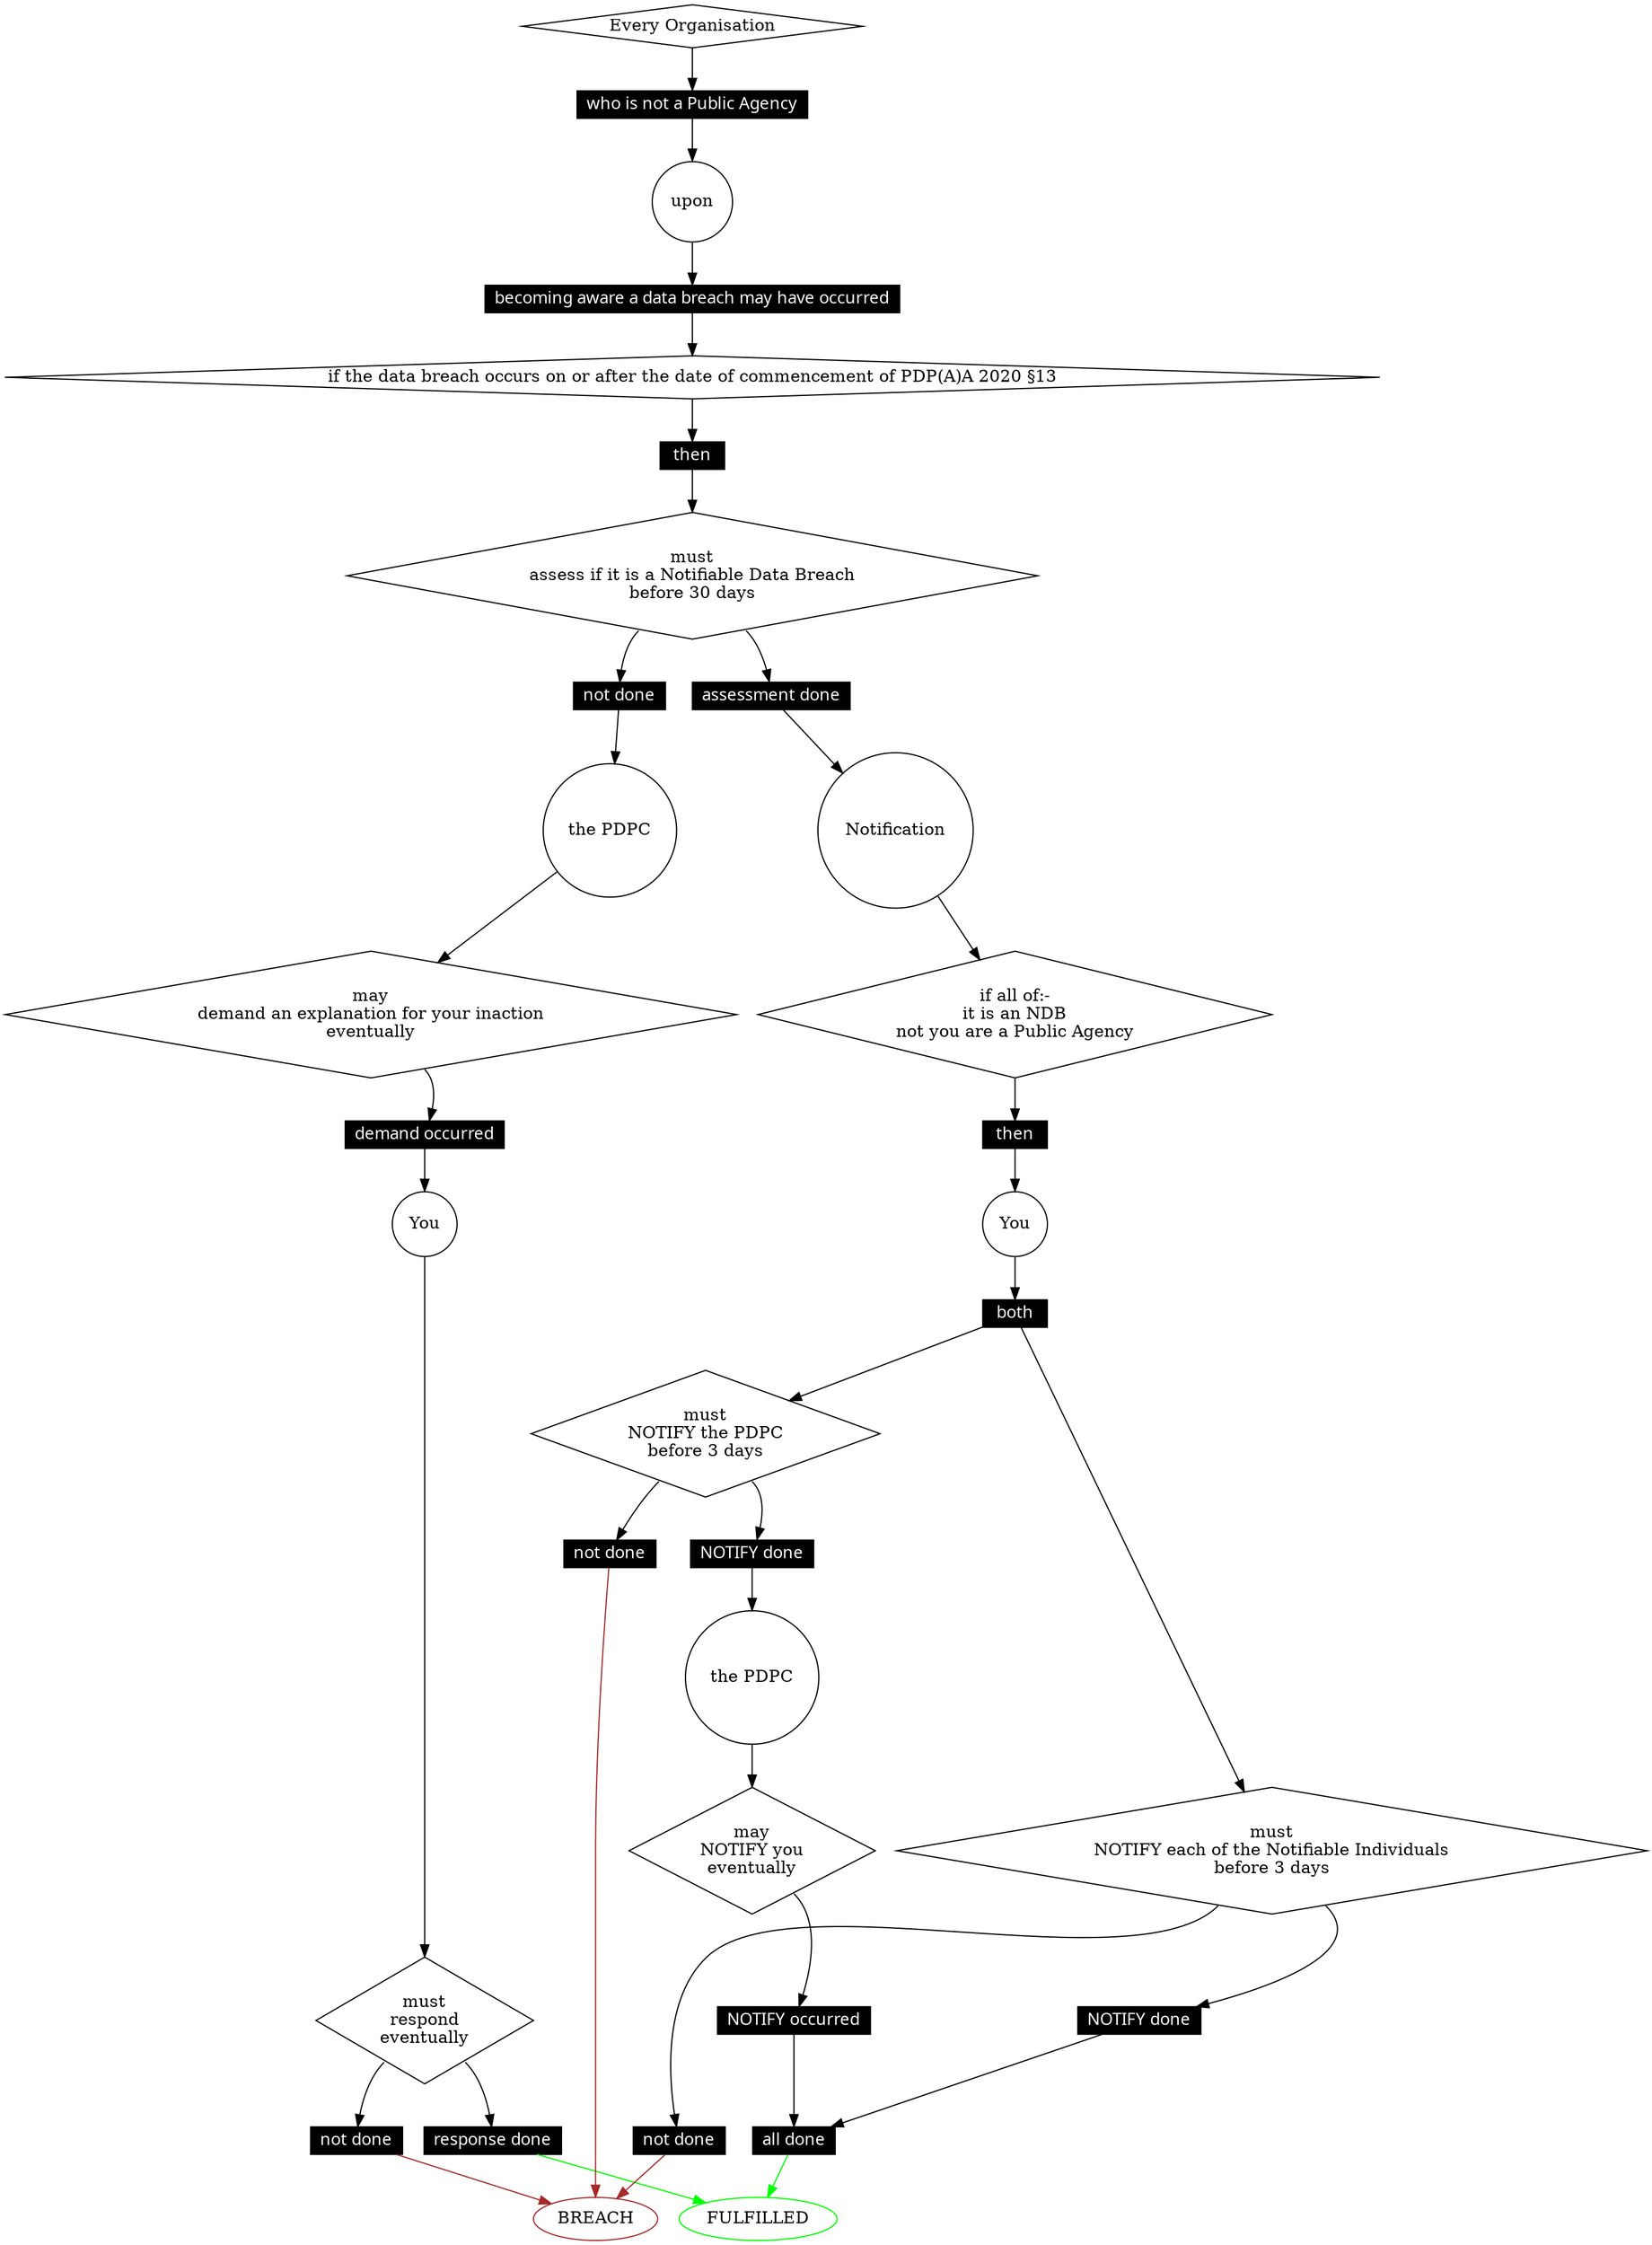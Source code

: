 digraph {
    graph [compound=true];
    subgraph places {
        node [shape=circle];
        2 [label="Every Organisation"
          ,shape=diamond
          ,comment=IsFirstNode
          ,comment="OrigRL \"Assess\""
          ,comment=IsParty];
        4 [label=upon];
        6 [label="if the data breach occurs on or after the date of commencement of PDP(A)A 2020 §13"
          ,shape=diamond
          ,comment=IsCond];
        8 [label="must\nassess if it is a Notifiable Data Breach\nbefore 30 days"
          ,shape=diamond
          ,comment=IsDeon];
        11 [label=Notification
           ,comment=IsFirstNode
           ,comment=FromRuleAlias
           ,comment="OrigRL \"Notification\""];
        12 [label="the PDPC"];
        13 [label="may\ndemand an explanation for your inaction\neventually"
           ,shape=diamond
           ,comment=IsDeon];
        15 [label=You];
        16 [label="must\nrespond\neventually"
           ,shape=diamond
           ,comment=IsDeon];
        19 [label=You
           ,comment=IsFirstNode
           ,comment="OrigRL \"Notify PDPC\""
           ,comment=IsParty];
        20 [label="if all of:-\nit is an NDB\nnot you are a Public Agency"
           ,shape=diamond
           ,comment=IsCond];
        22 [label="must\nNOTIFY the PDPC\nbefore 3 days"
           ,shape=diamond
           ,comment=IsDeon];
        25 [label="the PDPC"];
        26 [label="may\nNOTIFY you\neventually"
           ,shape=diamond
           ,comment=IsDeon];
        31 [label="must\nNOTIFY each of the Notifiable Individuals\nbefore 3 days"
           ,shape=diamond
           ,comment=IsDeon];
    }
    subgraph transitions {
        node [shape=box
             ,height=0.2
             ,style=filled
             ,fillcolor=black
             ,fontcolor=white
             ,fontname=Monaco];
        3 [label="who is not a Public Agency"];
        5 [label="becoming aware a data breach may have occurred"];
        7 [label=then,comment=IsThen];
        9 [label="assessment done"
          ,comment="Temporal \"before 30 days\""
          ,comment=IsLastHappy
          ,comment="OrigRL \"Assess\""];
        10 [label="not done"];
        14 [label="demand occurred"
           ,comment="Temporal \"eventually\""
           ,comment=IsLastHappy
           ,comment="OrigRL \"Assess\""];
        17 [label="response done"
           ,comment="Temporal \"eventually\""
           ,comment=IsLastHappy
           ,comment="OrigRL \"Assess\""];
        18 [label="not done"];
        21 [label=then,comment=IsThen];
        23 [label="NOTIFY done"
           ,comment="Temporal \"before 3 days\""
           ,comment=IsLastHappy
           ,comment="OrigRL \"Notify PDPC\""];
        24 [label="not done"];
        27 [label="NOTIFY occurred"
           ,comment="Temporal \"eventually\""
           ,comment=IsLastHappy
           ,comment="OrigRL \"Notify PDPC\""];
        32 [label="NOTIFY done"
           ,comment="Temporal \"before 3 days\""
           ,comment=IsLastHappy
           ,comment="OrigRL \"Notify Individuals\""];
        33 [label="not done"];
        34 [label=both
           ,comment=IsInfra
           ,comment=IsAnd
           ,comment=IsSplit];
        35 [label="all done"
           ,comment=IsInfra
           ,comment=IsAnd
           ,comment=IsJoin];
    }
    subgraph breachfulfilled {
        graph [rank=same];
        0 [label=BREACH
          ,color=brown
          ,comment=IsInfra];
        1 [label=FULFILLED
          ,color=green
          ,comment=IsInfra];
    }
    0 -> 1 [comment="this will render as invisible, but will be on same rank"
           ,style=invis];
    2 -> 3;
    3 -> 4;
    4 -> 5;
    5 -> 6;
    6 -> 7;
    7 -> 8;
    8 -> 9 [tailport=se
           ,comment="southeast for positive"];
    8 -> 10 [tailport=sw
            ,comment="southwest for negative"];
    9 -> 11;
    10 -> 12;
    11 -> 20 [comment="due to mergePetri"];
    12 -> 13;
    13 -> 14 [tailport=se
             ,comment="southeast for positive"];
    14 -> 15;
    15 -> 16;
    16 -> 17 [tailport=se
             ,comment="southeast for positive"];
    16 -> 18 [tailport=sw
             ,comment="southwest for negative"];
    17 -> 1 [color=green];
    18 -> 0 [color=brown];
    19 -> 34 [comment="due to mergePetri"];
    20 -> 21 [comment="due to mergePetri"];
    21 -> 19 [comment="due to mergePetri"];
    22 -> 23 [tailport=se
             ,comment="southeast for positive"];
    22 -> 24 [tailport=sw
             ,comment="southwest for negative"];
    23 -> 25;
    24 -> 0 [color=brown];
    25 -> 26;
    26 -> 27 [tailport=se
             ,comment="southeast for positive"];
    27 -> 35 [comment="added by join from tailnode"];
    31 -> 32 [tailport=se
             ,comment="southeast for positive"];
    31 -> 33 [tailport=sw
             ,comment="southwest for negative"];
    32 -> 35 [comment="added by join from tailnode"];
    33 -> 0 [color=brown];
    34 -> 22 [comment="due to mergePetri"];
    34 -> 31 [comment="due to mergePetri"];
    35 -> 1 [color=green
            ,comment="added by join to fulfilledNode"];
}
